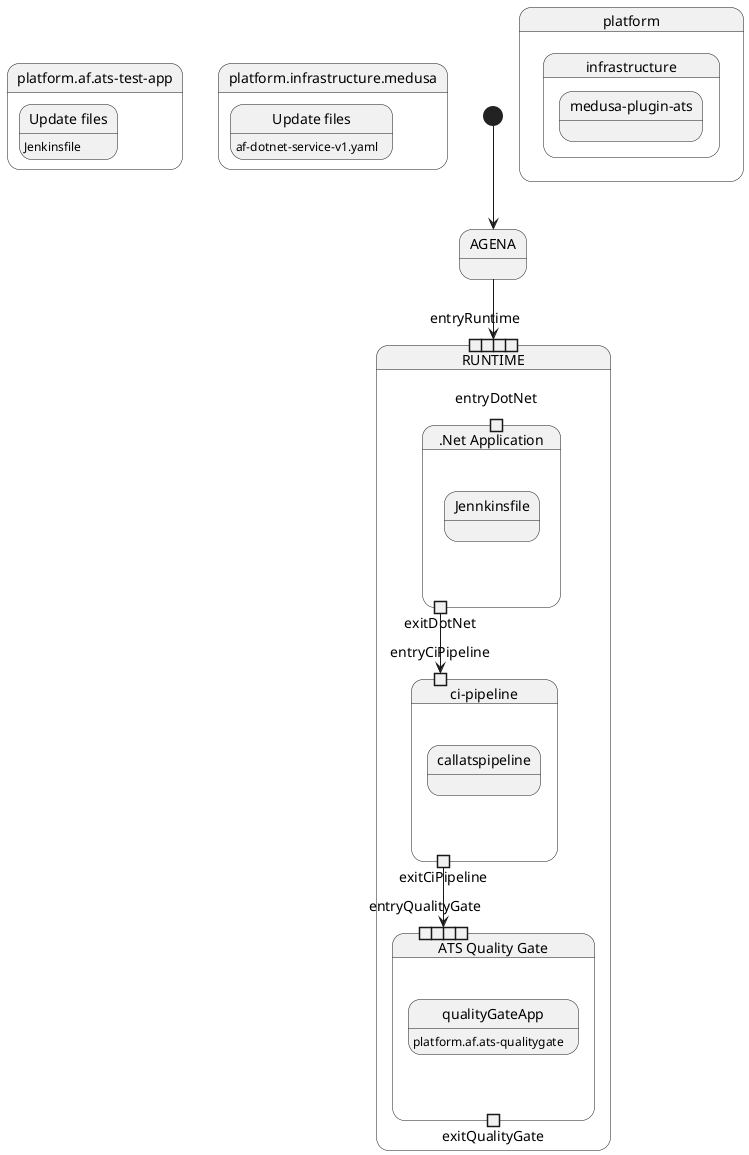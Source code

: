 @startuml



' Push 1st
' ats-test-app : branch
' https://jenkins-agena.ss.eislz.com/job/platform.af.ats-test-app/
' feature/stevefbtest
' ---------------------------------------------------------


' Push 2nd
' medusa proper:  branch
' https://jenkins-ssplatform.ss.eislz.com/job/platform.infrastructure.medusa/job/feature%252Fstevefbtest/3/consoleFull
' feature/stevefbtest
' update:
' C:\Users\martinw\Projects\Medusa\platform.infrastructure.medusa\resources\archetypes\af-dotnet-service-v1.yaml
' ---------------------------------------------------------


' Push 3rd
' medusa-plugin-ats :
' https://jenkins-ssplatform.ss.eislz.com/job/platform.infrastructure.medusa-plugin-ats/
' use my own
' update:
' C:\Users\martinw\Projects\ATS-GitHub\platform.af.ats-test-app\Jenkinsfile


state "platform.af.ats-test-app" as testapp {
    state "Update files" as upf2
        upf2: Jenkinsfile
    }

state "platform.infrastructure.medusa" as infra {
    state "Update files" as upf
        upf: af-dotnet-service-v1.yaml
    }

state "platform.infrastructure.medusa-plugin-ats"


state AGENA

state "RUNTIME" as RUNTIME {


    state entryRuntime <<expansionInput>>



    state "ATS Quality Gate" as atsQualityGate {
        state entryQualityGate <<expansionInput>>
        state qualityGateApp : platform.af.ats-qualitygate
        state exitQualityGate <<outputPin>>
    }


    state "ci-pipeline" as ciPipeline {
        state entryCiPipeline <<inputPin>>
        state callatspipeline
        state exitCiPipeline <<outputPin>>

    }

    state ".Net Application" as dotNetApp {
        state entryDotNet <<inputPin>>
        state Jennkinsfile
        state exitDotNet <<outputPin>>
    }

    exitDotNet --> entryCiPipeline
    exitCiPipeline --> entryQualityGate


    }


[*] --> AGENA
AGENA --> entryRuntime









@enduml